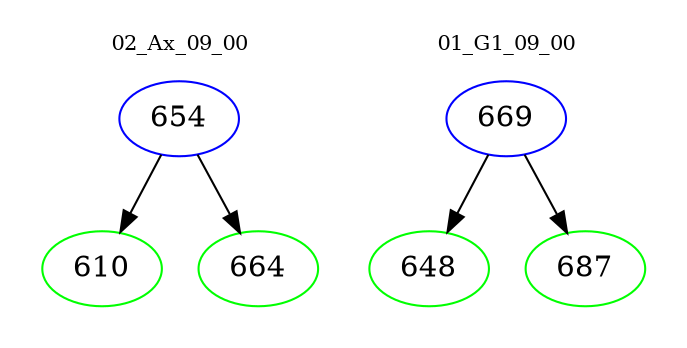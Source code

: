 digraph{
subgraph cluster_0 {
color = white
label = "02_Ax_09_00";
fontsize=10;
T0_654 [label="654", color="blue"]
T0_654 -> T0_610 [color="black"]
T0_610 [label="610", color="green"]
T0_654 -> T0_664 [color="black"]
T0_664 [label="664", color="green"]
}
subgraph cluster_1 {
color = white
label = "01_G1_09_00";
fontsize=10;
T1_669 [label="669", color="blue"]
T1_669 -> T1_648 [color="black"]
T1_648 [label="648", color="green"]
T1_669 -> T1_687 [color="black"]
T1_687 [label="687", color="green"]
}
}
